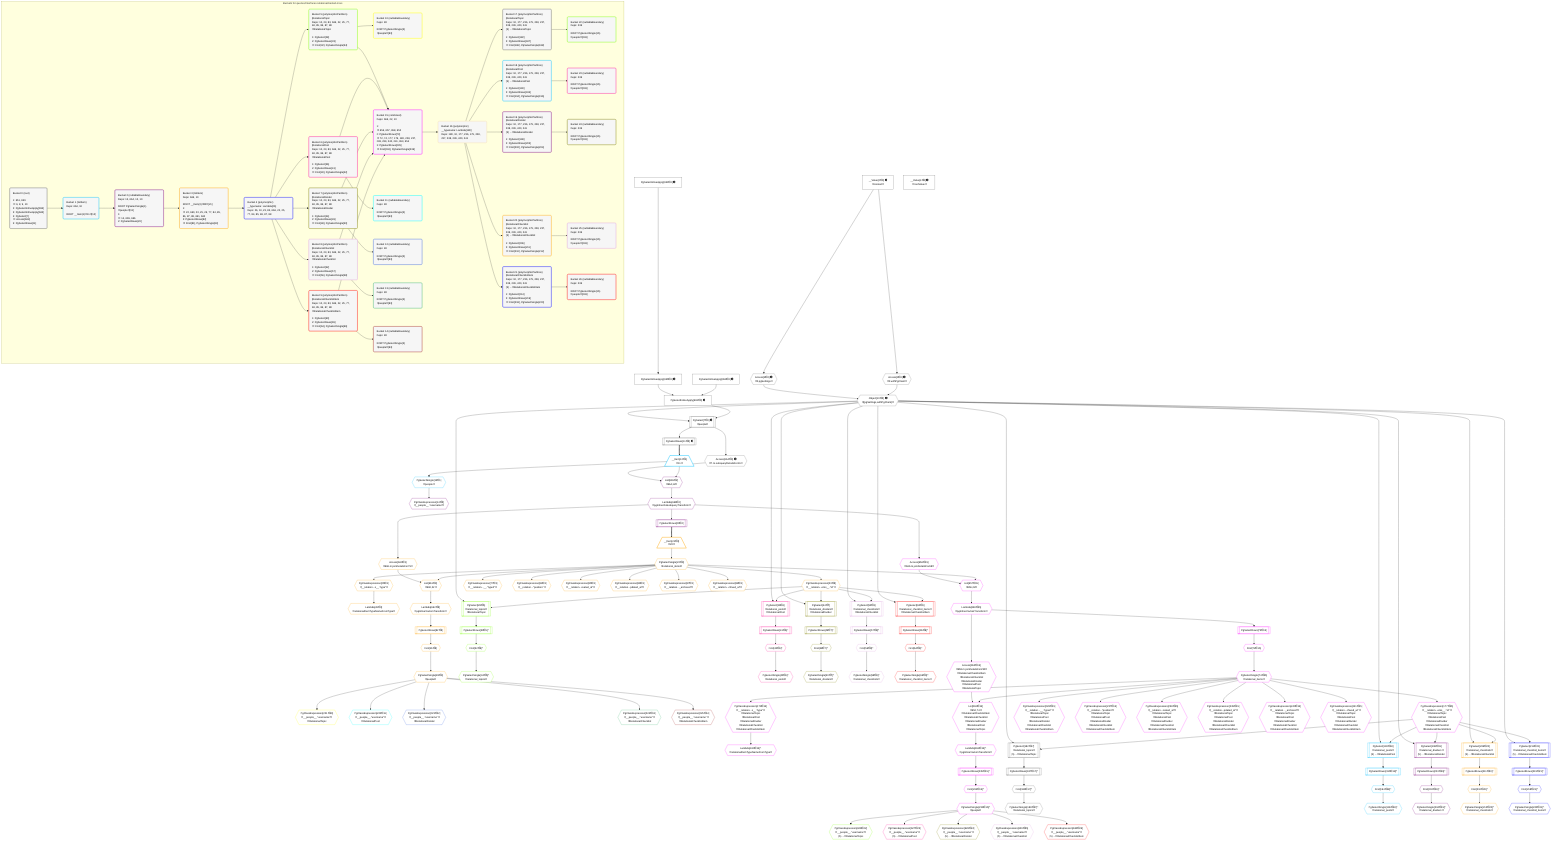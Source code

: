 %%{init: {'themeVariables': { 'fontSize': '12px'}}}%%
graph TD
    classDef path fill:#eee,stroke:#000,color:#000
    classDef plan fill:#fff,stroke-width:1px,color:#000
    classDef itemplan fill:#fff,stroke-width:2px,color:#000
    classDef unbatchedplan fill:#dff,stroke-width:1px,color:#000
    classDef sideeffectplan fill:#fcc,stroke-width:2px,color:#000
    classDef bucket fill:#f6f6f6,color:#000,stroke-width:2px,text-align:left

    subgraph "Buckets for queries/interfaces-relational/nested-more"
    Bucket0("Bucket 0 (root)<br /><br />1: 651, 659<br />ᐳ: 6, 8, 9, 10<br />2: PgSelectInlineApply[655]<br />3: PgSelectInlineApply[663]<br />4: PgSelect[7]<br />ᐳ: Access[664]<br />5: PgSelectRows[11]"):::bucket
    Bucket1("Bucket 1 (listItem)<br />Deps: 664, 10<br /><br />ROOT __Item{1}ᐸ11ᐳ[12]"):::bucket
    Bucket2("Bucket 2 (nullableBoundary)<br />Deps: 13, 664, 12, 10<br /><br />ROOT PgSelectSingle{1}ᐸpeopleᐳ[13]<br />1: <br />ᐳ: 14, 665, 666<br />2: PgSelectRows[20]"):::bucket
    Bucket3("Bucket 3 (listItem)<br />Deps: 666, 10<br /><br />ROOT __Item{3}ᐸ20ᐳ[21]<br />1: <br />ᐳ: 22, 660, 23, 25, 26, 77, 84, 85, 86, 87, 88, 661, 662<br />2: PgSelectRows[82]<br />ᐳ: First[81], PgSelectSingle[83]"):::bucket
    Bucket4("Bucket 4 (polymorphic)<br />__typename: Lambda[26]<br />Deps: 26, 10, 23, 83, 666, 22, 25, 77, 84, 85, 86, 87, 88"):::bucket
    Bucket5("Bucket 5 (polymorphicPartition)<br />|RelationalTopic<br />Deps: 10, 23, 83, 666, 22, 25, 77, 84, 85, 86, 87, 88<br />ᐳRelationalTopic<br /><br />1: PgSelect[28]<br />2: PgSelectRows[33]<br />ᐳ: First[32], PgSelectSingle[34]"):::bucket
    Bucket6("Bucket 6 (polymorphicPartition)<br />|RelationalPost<br />Deps: 10, 23, 83, 666, 22, 25, 77, 84, 85, 86, 87, 88<br />ᐳRelationalPost<br /><br />1: PgSelect[36]<br />2: PgSelectRows[41]<br />ᐳ: First[40], PgSelectSingle[42]"):::bucket
    Bucket7("Bucket 7 (polymorphicPartition)<br />|RelationalDivider<br />Deps: 10, 23, 83, 666, 22, 25, 77, 84, 85, 86, 87, 88<br />ᐳRelationalDivider<br /><br />1: PgSelect[44]<br />2: PgSelectRows[49]<br />ᐳ: First[48], PgSelectSingle[50]"):::bucket
    Bucket8("Bucket 8 (polymorphicPartition)<br />|RelationalChecklist<br />Deps: 10, 23, 83, 666, 22, 25, 77, 84, 85, 86, 87, 88<br />ᐳRelationalChecklist<br /><br />1: PgSelect[52]<br />2: PgSelectRows[57]<br />ᐳ: First[56], PgSelectSingle[58]"):::bucket
    Bucket9("Bucket 9 (polymorphicPartition)<br />|RelationalChecklistItem<br />Deps: 10, 23, 83, 666, 22, 25, 77, 84, 85, 86, 87, 88<br />ᐳRelationalChecklistItem<br /><br />1: PgSelect[60]<br />2: PgSelectRows[65]<br />ᐳ: First[64], PgSelectSingle[66]"):::bucket
    Bucket10("Bucket 10 (nullableBoundary)<br />Deps: 83<br /><br />ROOT PgSelectSingle{3}ᐸpeopleᐳ[83]"):::bucket
    Bucket11("Bucket 11 (nullableBoundary)<br />Deps: 83<br /><br />ROOT PgSelectSingle{3}ᐸpeopleᐳ[83]"):::bucket
    Bucket12("Bucket 12 (nullableBoundary)<br />Deps: 83<br /><br />ROOT PgSelectSingle{3}ᐸpeopleᐳ[83]"):::bucket
    Bucket13("Bucket 13 (nullableBoundary)<br />Deps: 83<br /><br />ROOT PgSelectSingle{3}ᐸpeopleᐳ[83]"):::bucket
    Bucket14("Bucket 14 (nullableBoundary)<br />Deps: 83<br /><br />ROOT PgSelectSingle{3}ᐸpeopleᐳ[83]"):::bucket
    Bucket15("Bucket 15 (combined)<br />Deps: 666, 22, 10<br /><br />1: <br />ᐳ: 656, 657, 658, 652<br />2: PgSelectRows[73]<br />ᐳ: 72, 74, 177, 179, 180, 228, 237, 238, 239, 240, 241, 653, 654<br />3: PgSelectRows[235]<br />ᐳ: First[234], PgSelectSingle[236]"):::bucket
    Bucket16("Bucket 16 (polymorphic)<br />__typename: Lambda[180]<br />Deps: 180, 10, 177, 236, 179, 228, 237, 238, 239, 240, 241"):::bucket
    Bucket17("Bucket 17 (polymorphicPartition)<br />|RelationalTopic<br />Deps: 10, 177, 236, 179, 228, 237, 238, 239, 240, 241<br />(5) ...ᐳRelationalTopic<br /><br />1: PgSelect[182]<br />2: PgSelectRows[187]<br />ᐳ: First[186], PgSelectSingle[188]"):::bucket
    Bucket18("Bucket 18 (polymorphicPartition)<br />|RelationalPost<br />Deps: 10, 177, 236, 179, 228, 237, 238, 239, 240, 241<br />(5) ...ᐳRelationalPost<br /><br />1: PgSelect[190]<br />2: PgSelectRows[195]<br />ᐳ: First[194], PgSelectSingle[196]"):::bucket
    Bucket19("Bucket 19 (polymorphicPartition)<br />|RelationalDivider<br />Deps: 10, 177, 236, 179, 228, 237, 238, 239, 240, 241<br />(5) ...ᐳRelationalDivider<br /><br />1: PgSelect[198]<br />2: PgSelectRows[203]<br />ᐳ: First[202], PgSelectSingle[204]"):::bucket
    Bucket20("Bucket 20 (polymorphicPartition)<br />|RelationalChecklist<br />Deps: 10, 177, 236, 179, 228, 237, 238, 239, 240, 241<br />(5) ...ᐳRelationalChecklist<br /><br />1: PgSelect[206]<br />2: PgSelectRows[211]<br />ᐳ: First[210], PgSelectSingle[212]"):::bucket
    Bucket21("Bucket 21 (polymorphicPartition)<br />|RelationalChecklistItem<br />Deps: 10, 177, 236, 179, 228, 237, 238, 239, 240, 241<br />(5) ...ᐳRelationalChecklistItem<br /><br />1: PgSelect[214]<br />2: PgSelectRows[219]<br />ᐳ: First[218], PgSelectSingle[220]"):::bucket
    Bucket22("Bucket 22 (nullableBoundary)<br />Deps: 236<br /><br />ROOT PgSelectSingle{15}ᐸpeopleᐳ[236]"):::bucket
    Bucket23("Bucket 23 (nullableBoundary)<br />Deps: 236<br /><br />ROOT PgSelectSingle{15}ᐸpeopleᐳ[236]"):::bucket
    Bucket24("Bucket 24 (nullableBoundary)<br />Deps: 236<br /><br />ROOT PgSelectSingle{15}ᐸpeopleᐳ[236]"):::bucket
    Bucket25("Bucket 25 (nullableBoundary)<br />Deps: 236<br /><br />ROOT PgSelectSingle{15}ᐸpeopleᐳ[236]"):::bucket
    Bucket26("Bucket 26 (nullableBoundary)<br />Deps: 236<br /><br />ROOT PgSelectSingle{15}ᐸpeopleᐳ[236]"):::bucket
    end
    Bucket0 --> Bucket1
    Bucket1 --> Bucket2
    Bucket2 --> Bucket3
    Bucket3 --> Bucket4
    Bucket4 --> Bucket5 & Bucket6 & Bucket7 & Bucket8 & Bucket9
    Bucket5 --> Bucket10 & Bucket15
    Bucket6 --> Bucket11 & Bucket15
    Bucket7 --> Bucket12 & Bucket15
    Bucket8 --> Bucket13 & Bucket15
    Bucket9 --> Bucket14 & Bucket15
    Bucket15 --> Bucket16
    Bucket16 --> Bucket17 & Bucket18 & Bucket19 & Bucket20 & Bucket21
    Bucket17 --> Bucket22
    Bucket18 --> Bucket23
    Bucket19 --> Bucket24
    Bucket20 --> Bucket25
    Bucket21 --> Bucket26

    %% plan dependencies
    PgSelectInlineApply663["PgSelectInlineApply[663∈0] ➊"]:::plan
    PgSelectInlineApply655["PgSelectInlineApply[655∈0] ➊"]:::plan
    PgSelectInlineApply659["PgSelectInlineApply[659∈0] ➊"]:::plan
    PgSelectInlineApply655 & PgSelectInlineApply659 --> PgSelectInlineApply663
    PgSelect7[["PgSelect[7∈0] ➊<br />ᐸpeopleᐳ"]]:::plan
    Object10{{"Object[10∈0] ➊<br />ᐸ{pgSettings,withPgClient}ᐳ"}}:::plan
    Object10 & PgSelectInlineApply663 --> PgSelect7
    Access8{{"Access[8∈0] ➊<br />ᐸ2.pgSettingsᐳ"}}:::plan
    Access9{{"Access[9∈0] ➊<br />ᐸ2.withPgClientᐳ"}}:::plan
    Access8 & Access9 --> Object10
    __Value2["__Value[2∈0] ➊<br />ᐸcontextᐳ"]:::plan
    __Value2 --> Access8
    __Value2 --> Access9
    PgSelectRows11[["PgSelectRows[11∈0] ➊"]]:::plan
    PgSelect7 --> PgSelectRows11
    PgSelectInlineApply651["PgSelectInlineApply[651∈0] ➊"]:::plan
    PgSelectInlineApply651 --> PgSelectInlineApply655
    Access664{{"Access[664∈0] ➊<br />ᐸ7.m.subqueryDetailsFor16ᐳ"}}:::plan
    PgSelect7 --> Access664
    __Value4["__Value[4∈0] ➊<br />ᐸrootValueᐳ"]:::plan
    __Item12[/"__Item[12∈1]<br />ᐸ11ᐳ"\]:::itemplan
    PgSelectRows11 ==> __Item12
    PgSelectSingle13{{"PgSelectSingle[13∈1]<br />ᐸpeopleᐳ"}}:::plan
    __Item12 --> PgSelectSingle13
    List665{{"List[665∈2]<br />ᐸ664,12ᐳ"}}:::plan
    Access664 & __Item12 --> List665
    PgClassExpression14{{"PgClassExpression[14∈2]<br />ᐸ__people__.”username”ᐳ"}}:::plan
    PgSelectSingle13 --> PgClassExpression14
    PgSelectRows20[["PgSelectRows[20∈2]"]]:::plan
    Lambda666{{"Lambda[666∈2]<br />ᐸpgInlineViaSubqueryTransformᐳ"}}:::plan
    Lambda666 --> PgSelectRows20
    List665 --> Lambda666
    List661{{"List[661∈3]<br />ᐸ660,22ᐳ"}}:::plan
    Access660{{"Access[660∈3]<br />ᐸ666.m.joinDetailsFor79ᐳ"}}:::plan
    PgSelectSingle22{{"PgSelectSingle[22∈3]<br />ᐸrelational_itemsᐳ"}}:::plan
    Access660 & PgSelectSingle22 --> List661
    __Item21[/"__Item[21∈3]<br />ᐸ20ᐳ"\]:::itemplan
    PgSelectRows20 ==> __Item21
    __Item21 --> PgSelectSingle22
    PgClassExpression23{{"PgClassExpression[23∈3]<br />ᐸ__relation...ems__.”id”ᐳ"}}:::plan
    PgSelectSingle22 --> PgClassExpression23
    PgClassExpression25{{"PgClassExpression[25∈3]<br />ᐸ__relation...s__.”type”ᐳ"}}:::plan
    PgSelectSingle22 --> PgClassExpression25
    Lambda26{{"Lambda[26∈3]<br />ᐸrelationalItemTypeNameFromTypeᐳ"}}:::plan
    PgClassExpression25 --> Lambda26
    PgClassExpression77{{"PgClassExpression[77∈3]<br />ᐸ__relation...__.”type2”ᐳ"}}:::plan
    PgSelectSingle22 --> PgClassExpression77
    First81{{"First[81∈3]"}}:::plan
    PgSelectRows82[["PgSelectRows[82∈3]"]]:::plan
    PgSelectRows82 --> First81
    Lambda662{{"Lambda[662∈3]<br />ᐸpgInlineViaJoinTransformᐳ"}}:::plan
    Lambda662 --> PgSelectRows82
    PgSelectSingle83{{"PgSelectSingle[83∈3]<br />ᐸpeopleᐳ"}}:::plan
    First81 --> PgSelectSingle83
    PgClassExpression84{{"PgClassExpression[84∈3]<br />ᐸ__relation...”position”ᐳ"}}:::plan
    PgSelectSingle22 --> PgClassExpression84
    PgClassExpression85{{"PgClassExpression[85∈3]<br />ᐸ__relation...reated_at”ᐳ"}}:::plan
    PgSelectSingle22 --> PgClassExpression85
    PgClassExpression86{{"PgClassExpression[86∈3]<br />ᐸ__relation...pdated_at”ᐳ"}}:::plan
    PgSelectSingle22 --> PgClassExpression86
    PgClassExpression87{{"PgClassExpression[87∈3]<br />ᐸ__relation..._archived”ᐳ"}}:::plan
    PgSelectSingle22 --> PgClassExpression87
    PgClassExpression88{{"PgClassExpression[88∈3]<br />ᐸ__relation...chived_at”ᐳ"}}:::plan
    PgSelectSingle22 --> PgClassExpression88
    Lambda666 --> Access660
    List661 --> Lambda662
    PgSelect28[["PgSelect[28∈5]<br />ᐸrelational_topicsᐳ<br />ᐳRelationalTopic"]]:::plan
    Object10 & PgClassExpression23 --> PgSelect28
    First32{{"First[32∈5]^"}}:::plan
    PgSelectRows33[["PgSelectRows[33∈5]^"]]:::plan
    PgSelectRows33 --> First32
    PgSelect28 --> PgSelectRows33
    PgSelectSingle34{{"PgSelectSingle[34∈5]^<br />ᐸrelational_topicsᐳ"}}:::plan
    First32 --> PgSelectSingle34
    PgSelect36[["PgSelect[36∈6]<br />ᐸrelational_postsᐳ<br />ᐳRelationalPost"]]:::plan
    Object10 & PgClassExpression23 --> PgSelect36
    First40{{"First[40∈6]^"}}:::plan
    PgSelectRows41[["PgSelectRows[41∈6]^"]]:::plan
    PgSelectRows41 --> First40
    PgSelect36 --> PgSelectRows41
    PgSelectSingle42{{"PgSelectSingle[42∈6]^<br />ᐸrelational_postsᐳ"}}:::plan
    First40 --> PgSelectSingle42
    PgSelect44[["PgSelect[44∈7]<br />ᐸrelational_dividersᐳ<br />ᐳRelationalDivider"]]:::plan
    Object10 & PgClassExpression23 --> PgSelect44
    First48{{"First[48∈7]^"}}:::plan
    PgSelectRows49[["PgSelectRows[49∈7]^"]]:::plan
    PgSelectRows49 --> First48
    PgSelect44 --> PgSelectRows49
    PgSelectSingle50{{"PgSelectSingle[50∈7]^<br />ᐸrelational_dividersᐳ"}}:::plan
    First48 --> PgSelectSingle50
    PgSelect52[["PgSelect[52∈8]<br />ᐸrelational_checklistsᐳ<br />ᐳRelationalChecklist"]]:::plan
    Object10 & PgClassExpression23 --> PgSelect52
    First56{{"First[56∈8]^"}}:::plan
    PgSelectRows57[["PgSelectRows[57∈8]^"]]:::plan
    PgSelectRows57 --> First56
    PgSelect52 --> PgSelectRows57
    PgSelectSingle58{{"PgSelectSingle[58∈8]^<br />ᐸrelational_checklistsᐳ"}}:::plan
    First56 --> PgSelectSingle58
    PgSelect60[["PgSelect[60∈9]<br />ᐸrelational_checklist_itemsᐳ<br />ᐳRelationalChecklistItem"]]:::plan
    Object10 & PgClassExpression23 --> PgSelect60
    First64{{"First[64∈9]^"}}:::plan
    PgSelectRows65[["PgSelectRows[65∈9]^"]]:::plan
    PgSelectRows65 --> First64
    PgSelect60 --> PgSelectRows65
    PgSelectSingle66{{"PgSelectSingle[66∈9]^<br />ᐸrelational_checklist_itemsᐳ"}}:::plan
    First64 --> PgSelectSingle66
    PgClassExpression221{{"PgClassExpression[221∈10]<br />ᐸ__people__.”username”ᐳ<br />ᐳRelationalTopic"}}:::plan
    PgSelectSingle83 --> PgClassExpression221
    PgClassExpression222{{"PgClassExpression[222∈11]<br />ᐸ__people__.”username”ᐳ<br />ᐳRelationalPost"}}:::plan
    PgSelectSingle83 --> PgClassExpression222
    PgClassExpression223{{"PgClassExpression[223∈12]<br />ᐸ__people__.”username”ᐳ<br />ᐳRelationalDivider"}}:::plan
    PgSelectSingle83 --> PgClassExpression223
    PgClassExpression224{{"PgClassExpression[224∈13]<br />ᐸ__people__.”username”ᐳ<br />ᐳRelationalChecklist"}}:::plan
    PgSelectSingle83 --> PgClassExpression224
    PgClassExpression225{{"PgClassExpression[225∈14]<br />ᐸ__people__.”username”ᐳ<br />ᐳRelationalChecklistItem"}}:::plan
    PgSelectSingle83 --> PgClassExpression225
    List653{{"List[653∈15]<br />ᐸ652,74ᐳ<br />ᐳRelationalChecklistItem<br />ᐳRelationalChecklist<br />ᐳRelationalDivider<br />ᐳRelationalPost<br />ᐳRelationalTopic"}}:::plan
    Access652{{"Access[652∈15]<br />ᐸ658.m.joinDetailsFor230ᐳ<br />ᐳRelationalChecklistItem<br />ᐳRelationalChecklist<br />ᐳRelationalDivider<br />ᐳRelationalPost<br />ᐳRelationalTopic"}}:::plan
    PgSelectSingle74{{"PgSelectSingle[74∈15]<br />ᐸrelational_itemsᐳ"}}:::plan
    Access652 & PgSelectSingle74 --> List653
    List657{{"List[657∈15]<br />ᐸ656,22ᐳ"}}:::plan
    Access656{{"Access[656∈15]<br />ᐸ666.m.joinDetailsFor68ᐳ"}}:::plan
    Access656 & PgSelectSingle22 --> List657
    First72{{"First[72∈15]"}}:::plan
    PgSelectRows73[["PgSelectRows[73∈15]"]]:::plan
    PgSelectRows73 --> First72
    Lambda658{{"Lambda[658∈15]<br />ᐸpgInlineViaJoinTransformᐳ"}}:::plan
    Lambda658 --> PgSelectRows73
    First72 --> PgSelectSingle74
    PgClassExpression177{{"PgClassExpression[177∈15]<br />ᐸ__relation...ems__.”id”ᐳ<br />ᐳRelationalTopic<br />ᐳRelationalPost<br />ᐳRelationalDivider<br />ᐳRelationalChecklist<br />ᐳRelationalChecklistItem"}}:::plan
    PgSelectSingle74 --> PgClassExpression177
    PgClassExpression179{{"PgClassExpression[179∈15]<br />ᐸ__relation...s__.”type”ᐳ<br />ᐳRelationalTopic<br />ᐳRelationalPost<br />ᐳRelationalDivider<br />ᐳRelationalChecklist<br />ᐳRelationalChecklistItem"}}:::plan
    PgSelectSingle74 --> PgClassExpression179
    Lambda180{{"Lambda[180∈15]^<br />ᐸrelationalItemTypeNameFromTypeᐳ"}}:::plan
    PgClassExpression179 --> Lambda180
    PgClassExpression228{{"PgClassExpression[228∈15]<br />ᐸ__relation...__.”type2”ᐳ<br />ᐳRelationalTopic<br />ᐳRelationalPost<br />ᐳRelationalDivider<br />ᐳRelationalChecklist<br />ᐳRelationalChecklistItem"}}:::plan
    PgSelectSingle74 --> PgClassExpression228
    First234{{"First[234∈15]^"}}:::plan
    PgSelectRows235[["PgSelectRows[235∈15]^"]]:::plan
    PgSelectRows235 --> First234
    Lambda654{{"Lambda[654∈15]^<br />ᐸpgInlineViaJoinTransformᐳ"}}:::plan
    Lambda654 --> PgSelectRows235
    PgSelectSingle236{{"PgSelectSingle[236∈15]^<br />ᐸpeopleᐳ"}}:::plan
    First234 --> PgSelectSingle236
    PgClassExpression237{{"PgClassExpression[237∈15]<br />ᐸ__relation...”position”ᐳ<br />ᐳRelationalTopic<br />ᐳRelationalPost<br />ᐳRelationalDivider<br />ᐳRelationalChecklist<br />ᐳRelationalChecklistItem"}}:::plan
    PgSelectSingle74 --> PgClassExpression237
    PgClassExpression238{{"PgClassExpression[238∈15]<br />ᐸ__relation...reated_at”ᐳ<br />ᐳRelationalTopic<br />ᐳRelationalPost<br />ᐳRelationalDivider<br />ᐳRelationalChecklist<br />ᐳRelationalChecklistItem"}}:::plan
    PgSelectSingle74 --> PgClassExpression238
    PgClassExpression239{{"PgClassExpression[239∈15]<br />ᐸ__relation...pdated_at”ᐳ<br />ᐳRelationalTopic<br />ᐳRelationalPost<br />ᐳRelationalDivider<br />ᐳRelationalChecklist<br />ᐳRelationalChecklistItem"}}:::plan
    PgSelectSingle74 --> PgClassExpression239
    PgClassExpression240{{"PgClassExpression[240∈15]<br />ᐸ__relation..._archived”ᐳ<br />ᐳRelationalTopic<br />ᐳRelationalPost<br />ᐳRelationalDivider<br />ᐳRelationalChecklist<br />ᐳRelationalChecklistItem"}}:::plan
    PgSelectSingle74 --> PgClassExpression240
    PgClassExpression241{{"PgClassExpression[241∈15]<br />ᐸ__relation...chived_at”ᐳ<br />ᐳRelationalTopic<br />ᐳRelationalPost<br />ᐳRelationalDivider<br />ᐳRelationalChecklist<br />ᐳRelationalChecklistItem"}}:::plan
    PgSelectSingle74 --> PgClassExpression241
    Lambda658 --> Access652
    List653 --> Lambda654
    Lambda666 --> Access656
    List657 --> Lambda658
    PgSelect182[["PgSelect[182∈17]<br />ᐸrelational_topicsᐳ<br />(5) ...ᐳRelationalTopic"]]:::plan
    Object10 & PgClassExpression177 --> PgSelect182
    First186{{"First[186∈17]^"}}:::plan
    PgSelectRows187[["PgSelectRows[187∈17]^"]]:::plan
    PgSelectRows187 --> First186
    PgSelect182 --> PgSelectRows187
    PgSelectSingle188{{"PgSelectSingle[188∈17]^<br />ᐸrelational_topicsᐳ"}}:::plan
    First186 --> PgSelectSingle188
    PgSelect190[["PgSelect[190∈18]<br />ᐸrelational_postsᐳ<br />(5) ...ᐳRelationalPost"]]:::plan
    Object10 & PgClassExpression177 --> PgSelect190
    First194{{"First[194∈18]^"}}:::plan
    PgSelectRows195[["PgSelectRows[195∈18]^"]]:::plan
    PgSelectRows195 --> First194
    PgSelect190 --> PgSelectRows195
    PgSelectSingle196{{"PgSelectSingle[196∈18]^<br />ᐸrelational_postsᐳ"}}:::plan
    First194 --> PgSelectSingle196
    PgSelect198[["PgSelect[198∈19]<br />ᐸrelational_dividersᐳ<br />(5) ...ᐳRelationalDivider"]]:::plan
    Object10 & PgClassExpression177 --> PgSelect198
    First202{{"First[202∈19]^"}}:::plan
    PgSelectRows203[["PgSelectRows[203∈19]^"]]:::plan
    PgSelectRows203 --> First202
    PgSelect198 --> PgSelectRows203
    PgSelectSingle204{{"PgSelectSingle[204∈19]^<br />ᐸrelational_dividersᐳ"}}:::plan
    First202 --> PgSelectSingle204
    PgSelect206[["PgSelect[206∈20]<br />ᐸrelational_checklistsᐳ<br />(5) ...ᐳRelationalChecklist"]]:::plan
    Object10 & PgClassExpression177 --> PgSelect206
    First210{{"First[210∈20]^"}}:::plan
    PgSelectRows211[["PgSelectRows[211∈20]^"]]:::plan
    PgSelectRows211 --> First210
    PgSelect206 --> PgSelectRows211
    PgSelectSingle212{{"PgSelectSingle[212∈20]^<br />ᐸrelational_checklistsᐳ"}}:::plan
    First210 --> PgSelectSingle212
    PgSelect214[["PgSelect[214∈21]<br />ᐸrelational_checklist_itemsᐳ<br />(5) ...ᐳRelationalChecklistItem"]]:::plan
    Object10 & PgClassExpression177 --> PgSelect214
    First218{{"First[218∈21]^"}}:::plan
    PgSelectRows219[["PgSelectRows[219∈21]^"]]:::plan
    PgSelectRows219 --> First218
    PgSelect214 --> PgSelectRows219
    PgSelectSingle220{{"PgSelectSingle[220∈21]^<br />ᐸrelational_checklist_itemsᐳ"}}:::plan
    First218 --> PgSelectSingle220
    PgClassExpression626{{"PgClassExpression[626∈22]<br />ᐸ__people__.”username”ᐳ<br />(5) ...ᐳRelationalTopic"}}:::plan
    PgSelectSingle236 --> PgClassExpression626
    PgClassExpression627{{"PgClassExpression[627∈23]<br />ᐸ__people__.”username”ᐳ<br />(5) ...ᐳRelationalPost"}}:::plan
    PgSelectSingle236 --> PgClassExpression627
    PgClassExpression628{{"PgClassExpression[628∈24]<br />ᐸ__people__.”username”ᐳ<br />(5) ...ᐳRelationalDivider"}}:::plan
    PgSelectSingle236 --> PgClassExpression628
    PgClassExpression629{{"PgClassExpression[629∈25]<br />ᐸ__people__.”username”ᐳ<br />(5) ...ᐳRelationalChecklist"}}:::plan
    PgSelectSingle236 --> PgClassExpression629
    PgClassExpression630{{"PgClassExpression[630∈26]<br />ᐸ__people__.”username”ᐳ<br />(5) ...ᐳRelationalChecklistItem"}}:::plan
    PgSelectSingle236 --> PgClassExpression630

    %% define steps
    classDef bucket0 stroke:#696969
    class Bucket0,__Value2,__Value4,PgSelect7,Access8,Access9,Object10,PgSelectRows11,PgSelectInlineApply651,PgSelectInlineApply655,PgSelectInlineApply659,PgSelectInlineApply663,Access664 bucket0
    classDef bucket1 stroke:#00bfff
    class Bucket1,__Item12,PgSelectSingle13 bucket1
    classDef bucket2 stroke:#7f007f
    class Bucket2,PgClassExpression14,PgSelectRows20,List665,Lambda666 bucket2
    classDef bucket3 stroke:#ffa500
    class Bucket3,__Item21,PgSelectSingle22,PgClassExpression23,PgClassExpression25,Lambda26,PgClassExpression77,First81,PgSelectRows82,PgSelectSingle83,PgClassExpression84,PgClassExpression85,PgClassExpression86,PgClassExpression87,PgClassExpression88,Access660,List661,Lambda662 bucket3
    classDef bucket4 stroke:#0000ff
    class Bucket4 bucket4
    classDef bucket5 stroke:#7fff00
    class Bucket5,PgSelect28,First32,PgSelectRows33,PgSelectSingle34 bucket5
    classDef bucket6 stroke:#ff1493
    class Bucket6,PgSelect36,First40,PgSelectRows41,PgSelectSingle42 bucket6
    classDef bucket7 stroke:#808000
    class Bucket7,PgSelect44,First48,PgSelectRows49,PgSelectSingle50 bucket7
    classDef bucket8 stroke:#dda0dd
    class Bucket8,PgSelect52,First56,PgSelectRows57,PgSelectSingle58 bucket8
    classDef bucket9 stroke:#ff0000
    class Bucket9,PgSelect60,First64,PgSelectRows65,PgSelectSingle66 bucket9
    classDef bucket10 stroke:#ffff00
    class Bucket10,PgClassExpression221 bucket10
    classDef bucket11 stroke:#00ffff
    class Bucket11,PgClassExpression222 bucket11
    classDef bucket12 stroke:#4169e1
    class Bucket12,PgClassExpression223 bucket12
    classDef bucket13 stroke:#3cb371
    class Bucket13,PgClassExpression224 bucket13
    classDef bucket14 stroke:#a52a2a
    class Bucket14,PgClassExpression225 bucket14
    classDef bucket15 stroke:#ff00ff
    class Bucket15,First72,PgSelectRows73,PgSelectSingle74,PgClassExpression177,PgClassExpression179,Lambda180,PgClassExpression228,First234,PgSelectRows235,PgSelectSingle236,PgClassExpression237,PgClassExpression238,PgClassExpression239,PgClassExpression240,PgClassExpression241,Access652,List653,Lambda654,Access656,List657,Lambda658 bucket15
    classDef bucket16 stroke:#f5deb3
    class Bucket16 bucket16
    classDef bucket17 stroke:#696969
    class Bucket17,PgSelect182,First186,PgSelectRows187,PgSelectSingle188 bucket17
    classDef bucket18 stroke:#00bfff
    class Bucket18,PgSelect190,First194,PgSelectRows195,PgSelectSingle196 bucket18
    classDef bucket19 stroke:#7f007f
    class Bucket19,PgSelect198,First202,PgSelectRows203,PgSelectSingle204 bucket19
    classDef bucket20 stroke:#ffa500
    class Bucket20,PgSelect206,First210,PgSelectRows211,PgSelectSingle212 bucket20
    classDef bucket21 stroke:#0000ff
    class Bucket21,PgSelect214,First218,PgSelectRows219,PgSelectSingle220 bucket21
    classDef bucket22 stroke:#7fff00
    class Bucket22,PgClassExpression626 bucket22
    classDef bucket23 stroke:#ff1493
    class Bucket23,PgClassExpression627 bucket23
    classDef bucket24 stroke:#808000
    class Bucket24,PgClassExpression628 bucket24
    classDef bucket25 stroke:#dda0dd
    class Bucket25,PgClassExpression629 bucket25
    classDef bucket26 stroke:#ff0000
    class Bucket26,PgClassExpression630 bucket26